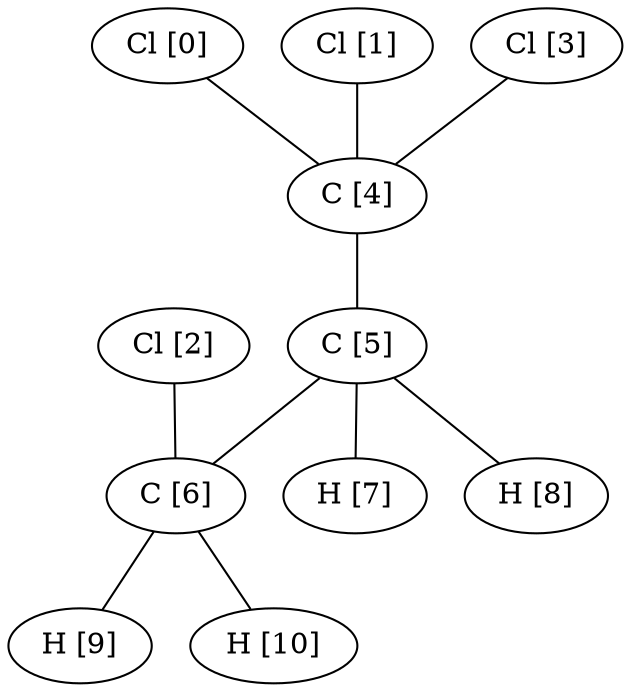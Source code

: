graph G {
0[label="Cl [0]"];
1[label="Cl [1]"];
2[label="Cl [2]"];
3[label="Cl [3]"];
4[label="C [4]"];
5[label="C [5]"];
6[label="C [6]"];
7[label="H [7]"];
8[label="H [8]"];
9[label="H [9]"];
10[label="H [10]"];
0--4 ;
1--4 ;
2--6 ;
3--4 ;
4--5 ;
5--6 ;
5--7 ;
5--8 ;
6--9 ;
6--10 ;
}
